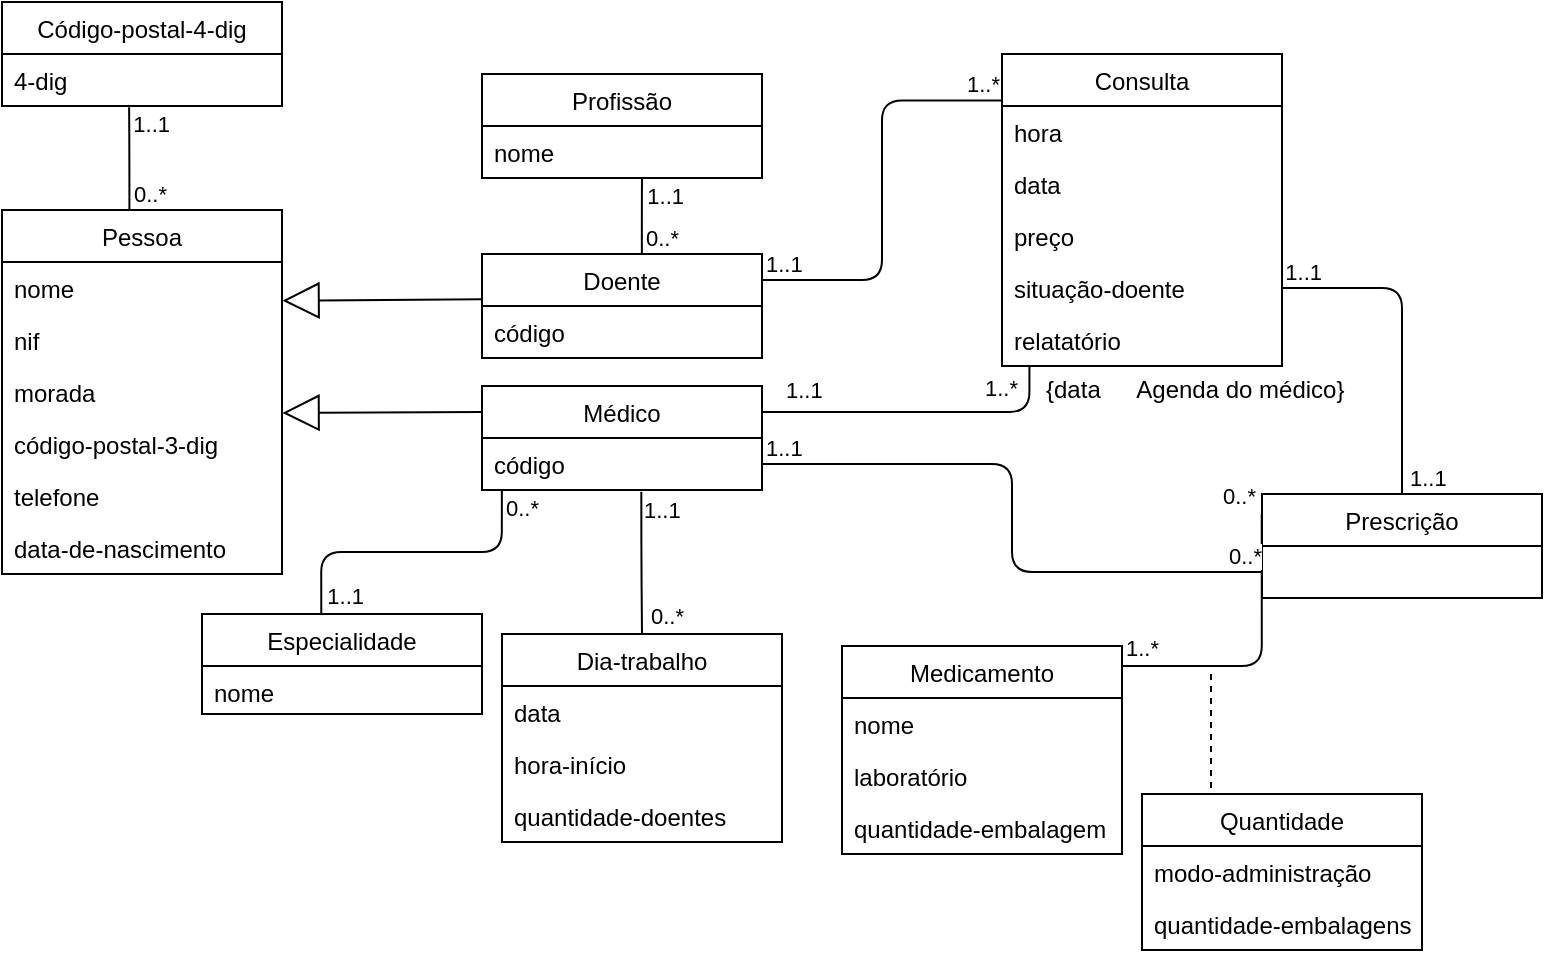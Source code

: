 <mxfile version="14.4.2" type="device"><diagram id="fWPO6ssM83VWHzOJzDZo" name="Page-1"><mxGraphModel dx="1662" dy="762" grid="1" gridSize="10" guides="1" tooltips="1" connect="1" arrows="1" fold="1" page="1" pageScale="1" pageWidth="827" pageHeight="1169" math="1" shadow="0"><root><mxCell id="0"/><mxCell id="1" parent="0"/><mxCell id="HUlVu5B8NXxfHVZRKV0n-1" value="Pessoa" style="swimlane;fontStyle=0;childLayout=stackLayout;horizontal=1;startSize=26;fillColor=none;horizontalStack=0;resizeParent=1;resizeParentMax=0;resizeLast=0;collapsible=1;marginBottom=0;" parent="1" vertex="1"><mxGeometry x="40" y="108" width="140" height="182" as="geometry"/></mxCell><mxCell id="HUlVu5B8NXxfHVZRKV0n-2" value="nome" style="text;strokeColor=none;fillColor=none;align=left;verticalAlign=top;spacingLeft=4;spacingRight=4;overflow=hidden;rotatable=0;points=[[0,0.5],[1,0.5]];portConstraint=eastwest;" parent="HUlVu5B8NXxfHVZRKV0n-1" vertex="1"><mxGeometry y="26" width="140" height="26" as="geometry"/></mxCell><mxCell id="HUlVu5B8NXxfHVZRKV0n-3" value="nif" style="text;strokeColor=none;fillColor=none;align=left;verticalAlign=top;spacingLeft=4;spacingRight=4;overflow=hidden;rotatable=0;points=[[0,0.5],[1,0.5]];portConstraint=eastwest;" parent="HUlVu5B8NXxfHVZRKV0n-1" vertex="1"><mxGeometry y="52" width="140" height="26" as="geometry"/></mxCell><mxCell id="HUlVu5B8NXxfHVZRKV0n-4" value="morada" style="text;strokeColor=none;fillColor=none;align=left;verticalAlign=top;spacingLeft=4;spacingRight=4;overflow=hidden;rotatable=0;points=[[0,0.5],[1,0.5]];portConstraint=eastwest;" parent="HUlVu5B8NXxfHVZRKV0n-1" vertex="1"><mxGeometry y="78" width="140" height="26" as="geometry"/></mxCell><mxCell id="HUlVu5B8NXxfHVZRKV0n-5" value="código-postal-3-dig" style="text;strokeColor=none;fillColor=none;align=left;verticalAlign=top;spacingLeft=4;spacingRight=4;overflow=hidden;rotatable=0;points=[[0,0.5],[1,0.5]];portConstraint=eastwest;" parent="HUlVu5B8NXxfHVZRKV0n-1" vertex="1"><mxGeometry y="104" width="140" height="26" as="geometry"/></mxCell><mxCell id="HUlVu5B8NXxfHVZRKV0n-6" value="telefone" style="text;strokeColor=none;fillColor=none;align=left;verticalAlign=top;spacingLeft=4;spacingRight=4;overflow=hidden;rotatable=0;points=[[0,0.5],[1,0.5]];portConstraint=eastwest;" parent="HUlVu5B8NXxfHVZRKV0n-1" vertex="1"><mxGeometry y="130" width="140" height="26" as="geometry"/></mxCell><mxCell id="HUlVu5B8NXxfHVZRKV0n-7" value="data-de-nascimento" style="text;strokeColor=none;fillColor=none;align=left;verticalAlign=top;spacingLeft=4;spacingRight=4;overflow=hidden;rotatable=0;points=[[0,0.5],[1,0.5]];portConstraint=eastwest;" parent="HUlVu5B8NXxfHVZRKV0n-1" vertex="1"><mxGeometry y="156" width="140" height="26" as="geometry"/></mxCell><mxCell id="HUlVu5B8NXxfHVZRKV0n-8" value="" style="endArrow=block;endSize=16;endFill=0;html=1;exitX=0;exitY=0.25;exitDx=0;exitDy=0;entryX=1.002;entryY=0.902;entryDx=0;entryDy=0;entryPerimeter=0;" parent="1" source="HUlVu5B8NXxfHVZRKV0n-9" target="HUlVu5B8NXxfHVZRKV0n-4" edge="1"><mxGeometry width="160" relative="1" as="geometry"><mxPoint x="270" y="209" as="sourcePoint"/><mxPoint x="179" y="210" as="targetPoint"/></mxGeometry></mxCell><mxCell id="HUlVu5B8NXxfHVZRKV0n-9" value="Médico" style="swimlane;fontStyle=0;childLayout=stackLayout;horizontal=1;startSize=26;fillColor=none;horizontalStack=0;resizeParent=1;resizeParentMax=0;resizeLast=0;collapsible=1;marginBottom=0;" parent="1" vertex="1"><mxGeometry x="280" y="196" width="140" height="52" as="geometry"/></mxCell><mxCell id="HUlVu5B8NXxfHVZRKV0n-10" value="código" style="text;strokeColor=none;fillColor=none;align=left;verticalAlign=top;spacingLeft=4;spacingRight=4;overflow=hidden;rotatable=0;points=[[0,0.5],[1,0.5]];portConstraint=eastwest;" parent="HUlVu5B8NXxfHVZRKV0n-9" vertex="1"><mxGeometry y="26" width="140" height="26" as="geometry"/></mxCell><mxCell id="HUlVu5B8NXxfHVZRKV0n-13" value="Especialidade" style="swimlane;fontStyle=0;childLayout=stackLayout;horizontal=1;startSize=26;fillColor=none;horizontalStack=0;resizeParent=1;resizeParentMax=0;resizeLast=0;collapsible=1;marginBottom=0;" parent="1" vertex="1"><mxGeometry x="140" y="310" width="140" height="50" as="geometry"/></mxCell><mxCell id="HUlVu5B8NXxfHVZRKV0n-14" value="nome" style="text;strokeColor=none;fillColor=none;align=left;verticalAlign=top;spacingLeft=4;spacingRight=4;overflow=hidden;rotatable=0;points=[[0,0.5],[1,0.5]];portConstraint=eastwest;" parent="HUlVu5B8NXxfHVZRKV0n-13" vertex="1"><mxGeometry y="26" width="140" height="24" as="geometry"/></mxCell><mxCell id="HUlVu5B8NXxfHVZRKV0n-17" value="Doente" style="swimlane;fontStyle=0;childLayout=stackLayout;horizontal=1;startSize=26;fillColor=none;horizontalStack=0;resizeParent=1;resizeParentMax=0;resizeLast=0;collapsible=1;marginBottom=0;" parent="1" vertex="1"><mxGeometry x="280" y="130" width="140" height="52" as="geometry"/></mxCell><mxCell id="HUlVu5B8NXxfHVZRKV0n-18" value="código" style="text;strokeColor=none;fillColor=none;align=left;verticalAlign=top;spacingLeft=4;spacingRight=4;overflow=hidden;rotatable=0;points=[[0,0.5],[1,0.5]];portConstraint=eastwest;" parent="HUlVu5B8NXxfHVZRKV0n-17" vertex="1"><mxGeometry y="26" width="140" height="26" as="geometry"/></mxCell><mxCell id="HUlVu5B8NXxfHVZRKV0n-21" value="" style="endArrow=block;endSize=16;endFill=0;html=1;entryX=1.002;entryY=0.745;entryDx=0;entryDy=0;exitX=0.002;exitY=0.436;exitDx=0;exitDy=0;exitPerimeter=0;entryPerimeter=0;" parent="1" source="HUlVu5B8NXxfHVZRKV0n-17" target="HUlVu5B8NXxfHVZRKV0n-2" edge="1"><mxGeometry width="160" relative="1" as="geometry"><mxPoint x="230.06" y="277.01" as="sourcePoint"/><mxPoint x="230.0" y="189.998" as="targetPoint"/></mxGeometry></mxCell><mxCell id="HUlVu5B8NXxfHVZRKV0n-22" value="Profissão" style="swimlane;fontStyle=0;childLayout=stackLayout;horizontal=1;startSize=26;fillColor=none;horizontalStack=0;resizeParent=1;resizeParentMax=0;resizeLast=0;collapsible=1;marginBottom=0;" parent="1" vertex="1"><mxGeometry x="280" y="40" width="140" height="52" as="geometry"/></mxCell><mxCell id="HUlVu5B8NXxfHVZRKV0n-23" value="nome" style="text;strokeColor=none;fillColor=none;align=left;verticalAlign=top;spacingLeft=4;spacingRight=4;overflow=hidden;rotatable=0;points=[[0,0.5],[1,0.5]];portConstraint=eastwest;" parent="HUlVu5B8NXxfHVZRKV0n-22" vertex="1"><mxGeometry y="26" width="140" height="26" as="geometry"/></mxCell><mxCell id="HUlVu5B8NXxfHVZRKV0n-26" value="" style="endArrow=none;html=1;edgeStyle=orthogonalEdgeStyle;exitX=0.571;exitY=0.007;exitDx=0;exitDy=0;exitPerimeter=0;" parent="1" source="HUlVu5B8NXxfHVZRKV0n-17" edge="1"><mxGeometry relative="1" as="geometry"><mxPoint x="360" y="140" as="sourcePoint"/><mxPoint x="360" y="92" as="targetPoint"/></mxGeometry></mxCell><mxCell id="HUlVu5B8NXxfHVZRKV0n-27" value="0..*" style="edgeLabel;resizable=0;html=1;align=left;verticalAlign=bottom;" parent="HUlVu5B8NXxfHVZRKV0n-26" connectable="0" vertex="1"><mxGeometry x="-1" relative="1" as="geometry"/></mxCell><mxCell id="HUlVu5B8NXxfHVZRKV0n-28" value="1..1" style="edgeLabel;resizable=0;html=1;align=right;verticalAlign=bottom;" parent="HUlVu5B8NXxfHVZRKV0n-26" connectable="0" vertex="1"><mxGeometry x="1" relative="1" as="geometry"><mxPoint x="22" y="17.93" as="offset"/></mxGeometry></mxCell><mxCell id="HUlVu5B8NXxfHVZRKV0n-29" value="" style="endArrow=none;html=1;edgeStyle=orthogonalEdgeStyle;entryX=0.426;entryY=0.006;entryDx=0;entryDy=0;entryPerimeter=0;exitX=0.071;exitY=0.995;exitDx=0;exitDy=0;exitPerimeter=0;" parent="1" source="HUlVu5B8NXxfHVZRKV0n-10" target="HUlVu5B8NXxfHVZRKV0n-13" edge="1"><mxGeometry relative="1" as="geometry"><mxPoint x="290" y="260" as="sourcePoint"/><mxPoint x="270" y="390" as="targetPoint"/><Array as="points"><mxPoint x="290" y="279"/><mxPoint x="200" y="279"/></Array></mxGeometry></mxCell><mxCell id="HUlVu5B8NXxfHVZRKV0n-30" value="0..*" style="edgeLabel;resizable=0;html=1;align=left;verticalAlign=bottom;" parent="HUlVu5B8NXxfHVZRKV0n-29" connectable="0" vertex="1"><mxGeometry x="-1" relative="1" as="geometry"><mxPoint y="18" as="offset"/></mxGeometry></mxCell><mxCell id="HUlVu5B8NXxfHVZRKV0n-31" value="1..1" style="edgeLabel;resizable=0;html=1;align=right;verticalAlign=bottom;" parent="HUlVu5B8NXxfHVZRKV0n-29" connectable="0" vertex="1"><mxGeometry x="1" relative="1" as="geometry"><mxPoint x="22.36" y="-1" as="offset"/></mxGeometry></mxCell><mxCell id="HUlVu5B8NXxfHVZRKV0n-32" value="Medicamento" style="swimlane;fontStyle=0;childLayout=stackLayout;horizontal=1;startSize=26;fillColor=none;horizontalStack=0;resizeParent=1;resizeParentMax=0;resizeLast=0;collapsible=1;marginBottom=0;" parent="1" vertex="1"><mxGeometry x="460" y="326" width="140" height="104" as="geometry"/></mxCell><mxCell id="HUlVu5B8NXxfHVZRKV0n-33" value="nome" style="text;strokeColor=none;fillColor=none;align=left;verticalAlign=top;spacingLeft=4;spacingRight=4;overflow=hidden;rotatable=0;points=[[0,0.5],[1,0.5]];portConstraint=eastwest;" parent="HUlVu5B8NXxfHVZRKV0n-32" vertex="1"><mxGeometry y="26" width="140" height="26" as="geometry"/></mxCell><mxCell id="HUlVu5B8NXxfHVZRKV0n-34" value="laboratório" style="text;strokeColor=none;fillColor=none;align=left;verticalAlign=top;spacingLeft=4;spacingRight=4;overflow=hidden;rotatable=0;points=[[0,0.5],[1,0.5]];portConstraint=eastwest;" parent="HUlVu5B8NXxfHVZRKV0n-32" vertex="1"><mxGeometry y="52" width="140" height="26" as="geometry"/></mxCell><mxCell id="HUlVu5B8NXxfHVZRKV0n-36" value="quantidade-embalagem" style="text;strokeColor=none;fillColor=none;align=left;verticalAlign=top;spacingLeft=4;spacingRight=4;overflow=hidden;rotatable=0;points=[[0,0.5],[1,0.5]];portConstraint=eastwest;" parent="HUlVu5B8NXxfHVZRKV0n-32" vertex="1"><mxGeometry y="78" width="140" height="26" as="geometry"/></mxCell><mxCell id="HUlVu5B8NXxfHVZRKV0n-37" value="Consulta" style="swimlane;fontStyle=0;childLayout=stackLayout;horizontal=1;startSize=26;fillColor=none;horizontalStack=0;resizeParent=1;resizeParentMax=0;resizeLast=0;collapsible=1;marginBottom=0;" parent="1" vertex="1"><mxGeometry x="540" y="30" width="140" height="156" as="geometry"/></mxCell><mxCell id="HUlVu5B8NXxfHVZRKV0n-38" value="hora&#10;" style="text;strokeColor=none;fillColor=none;align=left;verticalAlign=top;spacingLeft=4;spacingRight=4;overflow=hidden;rotatable=0;points=[[0,0.5],[1,0.5]];portConstraint=eastwest;" parent="HUlVu5B8NXxfHVZRKV0n-37" vertex="1"><mxGeometry y="26" width="140" height="26" as="geometry"/></mxCell><mxCell id="Xf_8xhiK9letY9WTDRXA-18" value="data&#10;" style="text;strokeColor=none;fillColor=none;align=left;verticalAlign=top;spacingLeft=4;spacingRight=4;overflow=hidden;rotatable=0;points=[[0,0.5],[1,0.5]];portConstraint=eastwest;" parent="HUlVu5B8NXxfHVZRKV0n-37" vertex="1"><mxGeometry y="52" width="140" height="26" as="geometry"/></mxCell><mxCell id="HUlVu5B8NXxfHVZRKV0n-39" value="preço" style="text;strokeColor=none;fillColor=none;align=left;verticalAlign=top;spacingLeft=4;spacingRight=4;overflow=hidden;rotatable=0;points=[[0,0.5],[1,0.5]];portConstraint=eastwest;" parent="HUlVu5B8NXxfHVZRKV0n-37" vertex="1"><mxGeometry y="78" width="140" height="26" as="geometry"/></mxCell><mxCell id="HUlVu5B8NXxfHVZRKV0n-40" value="situação-doente" style="text;strokeColor=none;fillColor=none;align=left;verticalAlign=top;spacingLeft=4;spacingRight=4;overflow=hidden;rotatable=0;points=[[0,0.5],[1,0.5]];portConstraint=eastwest;" parent="HUlVu5B8NXxfHVZRKV0n-37" vertex="1"><mxGeometry y="104" width="140" height="26" as="geometry"/></mxCell><mxCell id="HUlVu5B8NXxfHVZRKV0n-41" value="relatatório" style="text;strokeColor=none;fillColor=none;align=left;verticalAlign=top;spacingLeft=4;spacingRight=4;overflow=hidden;rotatable=0;points=[[0,0.5],[1,0.5]];portConstraint=eastwest;" parent="HUlVu5B8NXxfHVZRKV0n-37" vertex="1"><mxGeometry y="130" width="140" height="26" as="geometry"/></mxCell><mxCell id="HUlVu5B8NXxfHVZRKV0n-58" value="" style="endArrow=none;html=1;edgeStyle=orthogonalEdgeStyle;exitX=1;exitY=0.25;exitDx=0;exitDy=0;entryX=-0.002;entryY=0.149;entryDx=0;entryDy=0;entryPerimeter=0;" parent="1" source="HUlVu5B8NXxfHVZRKV0n-17" target="HUlVu5B8NXxfHVZRKV0n-37" edge="1"><mxGeometry relative="1" as="geometry"><mxPoint x="360" y="270" as="sourcePoint"/><mxPoint x="520" y="200" as="targetPoint"/></mxGeometry></mxCell><mxCell id="HUlVu5B8NXxfHVZRKV0n-59" value="1..1" style="edgeLabel;resizable=0;html=1;align=left;verticalAlign=bottom;" parent="HUlVu5B8NXxfHVZRKV0n-58" connectable="0" vertex="1"><mxGeometry x="-1" relative="1" as="geometry"/></mxCell><mxCell id="HUlVu5B8NXxfHVZRKV0n-60" value="1..*" style="edgeLabel;resizable=0;html=1;align=right;verticalAlign=bottom;" parent="HUlVu5B8NXxfHVZRKV0n-58" connectable="0" vertex="1"><mxGeometry x="1" relative="1" as="geometry"/></mxCell><mxCell id="HUlVu5B8NXxfHVZRKV0n-61" value="" style="endArrow=none;html=1;edgeStyle=orthogonalEdgeStyle;exitX=1;exitY=0.25;exitDx=0;exitDy=0;entryX=0.098;entryY=1.001;entryDx=0;entryDy=0;entryPerimeter=0;" parent="1" source="HUlVu5B8NXxfHVZRKV0n-9" target="HUlVu5B8NXxfHVZRKV0n-41" edge="1"><mxGeometry relative="1" as="geometry"><mxPoint x="155" y="310" as="sourcePoint"/><mxPoint x="570" y="200" as="targetPoint"/><Array as="points"><mxPoint x="554" y="209"/></Array></mxGeometry></mxCell><mxCell id="HUlVu5B8NXxfHVZRKV0n-62" value="1..1" style="edgeLabel;resizable=0;html=1;align=left;verticalAlign=bottom;" parent="HUlVu5B8NXxfHVZRKV0n-61" connectable="0" vertex="1"><mxGeometry x="-1" relative="1" as="geometry"><mxPoint x="10" y="-3" as="offset"/></mxGeometry></mxCell><mxCell id="HUlVu5B8NXxfHVZRKV0n-63" value="1..*" style="edgeLabel;resizable=0;html=1;align=right;verticalAlign=bottom;" parent="HUlVu5B8NXxfHVZRKV0n-61" connectable="0" vertex="1"><mxGeometry x="1" relative="1" as="geometry"><mxPoint x="-5.26" y="19.06" as="offset"/></mxGeometry></mxCell><mxCell id="HUlVu5B8NXxfHVZRKV0n-64" value="" style="endArrow=none;html=1;edgeStyle=orthogonalEdgeStyle;exitX=0.5;exitY=0;exitDx=0;exitDy=0;entryX=1;entryY=0.5;entryDx=0;entryDy=0;" parent="1" source="HUlVu5B8NXxfHVZRKV0n-67" target="HUlVu5B8NXxfHVZRKV0n-40" edge="1"><mxGeometry relative="1" as="geometry"><mxPoint x="588" y="400" as="sourcePoint"/><mxPoint x="660" y="170" as="targetPoint"/><Array as="points"><mxPoint x="740" y="147"/></Array></mxGeometry></mxCell><mxCell id="HUlVu5B8NXxfHVZRKV0n-65" value="1..1" style="edgeLabel;resizable=0;html=1;align=left;verticalAlign=bottom;" parent="HUlVu5B8NXxfHVZRKV0n-64" connectable="0" vertex="1"><mxGeometry x="-1" relative="1" as="geometry"><mxPoint x="2" as="offset"/></mxGeometry></mxCell><mxCell id="HUlVu5B8NXxfHVZRKV0n-66" value="1..1" style="edgeLabel;resizable=0;html=1;align=right;verticalAlign=bottom;" parent="HUlVu5B8NXxfHVZRKV0n-64" connectable="0" vertex="1"><mxGeometry x="1" relative="1" as="geometry"><mxPoint x="20.86" as="offset"/></mxGeometry></mxCell><mxCell id="HUlVu5B8NXxfHVZRKV0n-67" value="Prescrição" style="swimlane;fontStyle=0;childLayout=stackLayout;horizontal=1;startSize=26;fillColor=none;horizontalStack=0;resizeParent=1;resizeParentMax=0;resizeLast=0;collapsible=1;marginBottom=0;" parent="1" vertex="1"><mxGeometry x="670" y="250" width="140" height="52" as="geometry"/></mxCell><mxCell id="HUlVu5B8NXxfHVZRKV0n-71" value="" style="endArrow=none;html=1;edgeStyle=orthogonalEdgeStyle;exitX=0.998;exitY=0.096;exitDx=0;exitDy=0;exitPerimeter=0;entryX=-0.001;entryY=0.19;entryDx=0;entryDy=0;entryPerimeter=0;" parent="1" source="HUlVu5B8NXxfHVZRKV0n-32" target="HUlVu5B8NXxfHVZRKV0n-67" edge="1"><mxGeometry relative="1" as="geometry"><mxPoint x="640" y="263" as="sourcePoint"/><mxPoint x="660" y="261" as="targetPoint"/><Array as="points"><mxPoint x="670" y="336"/></Array></mxGeometry></mxCell><mxCell id="HUlVu5B8NXxfHVZRKV0n-72" value="1..*" style="edgeLabel;resizable=0;html=1;align=left;verticalAlign=bottom;" parent="HUlVu5B8NXxfHVZRKV0n-71" connectable="0" vertex="1"><mxGeometry x="-1" relative="1" as="geometry"/></mxCell><mxCell id="HUlVu5B8NXxfHVZRKV0n-73" value="0..*" style="edgeLabel;resizable=0;html=1;align=right;verticalAlign=bottom;" parent="HUlVu5B8NXxfHVZRKV0n-71" connectable="0" vertex="1"><mxGeometry x="1" relative="1" as="geometry"><mxPoint x="-2" as="offset"/></mxGeometry></mxCell><mxCell id="HUlVu5B8NXxfHVZRKV0n-77" value="" style="endArrow=none;dashed=1;html=1;" parent="1" edge="1"><mxGeometry width="50" height="50" relative="1" as="geometry"><mxPoint x="644.5" y="397" as="sourcePoint"/><mxPoint x="644.5" y="337" as="targetPoint"/><Array as="points"><mxPoint x="644.5" y="367"/></Array></mxGeometry></mxCell><mxCell id="HUlVu5B8NXxfHVZRKV0n-78" value="Quantidade" style="swimlane;fontStyle=0;childLayout=stackLayout;horizontal=1;startSize=26;fillColor=none;horizontalStack=0;resizeParent=1;resizeParentMax=0;resizeLast=0;collapsible=1;marginBottom=0;" parent="1" vertex="1"><mxGeometry x="610" y="400" width="140" height="78" as="geometry"/></mxCell><mxCell id="HUlVu5B8NXxfHVZRKV0n-79" value="modo-administração" style="text;strokeColor=none;fillColor=none;align=left;verticalAlign=top;spacingLeft=4;spacingRight=4;overflow=hidden;rotatable=0;points=[[0,0.5],[1,0.5]];portConstraint=eastwest;" parent="HUlVu5B8NXxfHVZRKV0n-78" vertex="1"><mxGeometry y="26" width="140" height="26" as="geometry"/></mxCell><mxCell id="HUlVu5B8NXxfHVZRKV0n-82" value="quantidade-embalagens" style="text;strokeColor=none;fillColor=none;align=left;verticalAlign=top;spacingLeft=4;spacingRight=4;overflow=hidden;rotatable=0;points=[[0,0.5],[1,0.5]];portConstraint=eastwest;" parent="HUlVu5B8NXxfHVZRKV0n-78" vertex="1"><mxGeometry y="52" width="140" height="26" as="geometry"/></mxCell><mxCell id="Xf_8xhiK9letY9WTDRXA-5" value="" style="endArrow=none;html=1;edgeStyle=orthogonalEdgeStyle;exitX=0.569;exitY=1.032;exitDx=0;exitDy=0;exitPerimeter=0;entryX=0.5;entryY=0;entryDx=0;entryDy=0;" parent="1" source="HUlVu5B8NXxfHVZRKV0n-10" target="Xf_8xhiK9letY9WTDRXA-8" edge="1"><mxGeometry relative="1" as="geometry"><mxPoint x="390" y="420" as="sourcePoint"/><mxPoint x="359.78" y="310.25" as="targetPoint"/></mxGeometry></mxCell><mxCell id="Xf_8xhiK9letY9WTDRXA-6" value="1..1" style="edgeLabel;resizable=0;html=1;align=left;verticalAlign=bottom;" parent="Xf_8xhiK9letY9WTDRXA-5" connectable="0" vertex="1"><mxGeometry x="-1" relative="1" as="geometry"><mxPoint x="-1" y="17.17" as="offset"/></mxGeometry></mxCell><mxCell id="Xf_8xhiK9letY9WTDRXA-7" value="0..*" style="edgeLabel;resizable=0;html=1;align=right;verticalAlign=bottom;" parent="Xf_8xhiK9letY9WTDRXA-5" connectable="0" vertex="1"><mxGeometry x="1" relative="1" as="geometry"><mxPoint x="21.22" y="-0.53" as="offset"/></mxGeometry></mxCell><mxCell id="Xf_8xhiK9letY9WTDRXA-8" value="Dia-trabalho" style="swimlane;fontStyle=0;childLayout=stackLayout;horizontal=1;startSize=26;fillColor=none;horizontalStack=0;resizeParent=1;resizeParentMax=0;resizeLast=0;collapsible=1;marginBottom=0;" parent="1" vertex="1"><mxGeometry x="290" y="320" width="140" height="104" as="geometry"/></mxCell><mxCell id="Xf_8xhiK9letY9WTDRXA-21" value="data&#10;" style="text;strokeColor=none;fillColor=none;align=left;verticalAlign=top;spacingLeft=4;spacingRight=4;overflow=hidden;rotatable=0;points=[[0,0.5],[1,0.5]];portConstraint=eastwest;" parent="Xf_8xhiK9letY9WTDRXA-8" vertex="1"><mxGeometry y="26" width="140" height="26" as="geometry"/></mxCell><mxCell id="Xf_8xhiK9letY9WTDRXA-9" value="hora-início" style="text;strokeColor=none;fillColor=none;align=left;verticalAlign=top;spacingLeft=4;spacingRight=4;overflow=hidden;rotatable=0;points=[[0,0.5],[1,0.5]];portConstraint=eastwest;" parent="Xf_8xhiK9letY9WTDRXA-8" vertex="1"><mxGeometry y="52" width="140" height="26" as="geometry"/></mxCell><mxCell id="Xf_8xhiK9letY9WTDRXA-10" value="quantidade-doentes" style="text;strokeColor=none;fillColor=none;align=left;verticalAlign=top;spacingLeft=4;spacingRight=4;overflow=hidden;rotatable=0;points=[[0,0.5],[1,0.5]];portConstraint=eastwest;" parent="Xf_8xhiK9letY9WTDRXA-8" vertex="1"><mxGeometry y="78" width="140" height="26" as="geometry"/></mxCell><mxCell id="Xf_8xhiK9letY9WTDRXA-20" value="{data&amp;nbsp;&lt;span style=&quot;box-sizing: border-box ; font-weight: 700 ; font-family: &amp;#34;helvetica&amp;#34; , &amp;#34;arial&amp;#34; , sans-serif ; font-size: 16px&quot;&gt;&lt;img src=&quot;https://www.somatematica.com.br/figuras/simbolos/pertence.gif&quot; width=&quot;10&quot; height=&quot;10&quot; style=&quot;box-sizing: border-box ; border: 0px ; vertical-align: middle ; max-width: 100%&quot;&gt;&amp;nbsp;&lt;/span&gt;&lt;span style=&quot;box-sizing: border-box&quot;&gt;&lt;font style=&quot;font-size: 12px&quot;&gt;Agenda do médico&lt;/font&gt;&lt;/span&gt;}&amp;nbsp;" style="text;html=1;align=left;verticalAlign=middle;resizable=0;points=[];autosize=1;" parent="1" vertex="1"><mxGeometry x="560" y="186" width="170" height="20" as="geometry"/></mxCell><mxCell id="z7WpqpaX5pbjhkhLZKMr-1" value="Código-postal-4-dig" style="swimlane;fontStyle=0;childLayout=stackLayout;horizontal=1;startSize=26;fillColor=none;horizontalStack=0;resizeParent=1;resizeParentMax=0;resizeLast=0;collapsible=1;marginBottom=0;" parent="1" vertex="1"><mxGeometry x="40" y="4" width="140" height="52" as="geometry"/></mxCell><mxCell id="z7WpqpaX5pbjhkhLZKMr-4" value="4-dig" style="text;strokeColor=none;fillColor=none;align=left;verticalAlign=top;spacingLeft=4;spacingRight=4;overflow=hidden;rotatable=0;points=[[0,0.5],[1,0.5]];portConstraint=eastwest;" parent="z7WpqpaX5pbjhkhLZKMr-1" vertex="1"><mxGeometry y="26" width="140" height="26" as="geometry"/></mxCell><mxCell id="z7WpqpaX5pbjhkhLZKMr-5" value="" style="endArrow=none;html=1;edgeStyle=orthogonalEdgeStyle;entryX=0.454;entryY=1.023;entryDx=0;entryDy=0;entryPerimeter=0;exitX=0.455;exitY=0.002;exitDx=0;exitDy=0;exitPerimeter=0;" parent="1" source="HUlVu5B8NXxfHVZRKV0n-1" target="z7WpqpaX5pbjhkhLZKMr-4" edge="1"><mxGeometry relative="1" as="geometry"><mxPoint x="104" y="100" as="sourcePoint"/><mxPoint x="490" y="170" as="targetPoint"/></mxGeometry></mxCell><mxCell id="z7WpqpaX5pbjhkhLZKMr-6" value="0..*" style="edgeLabel;resizable=0;html=1;align=left;verticalAlign=bottom;" parent="z7WpqpaX5pbjhkhLZKMr-5" connectable="0" vertex="1"><mxGeometry x="-1" relative="1" as="geometry"/></mxCell><mxCell id="z7WpqpaX5pbjhkhLZKMr-7" value="1..1" style="edgeLabel;resizable=0;html=1;align=right;verticalAlign=bottom;" parent="z7WpqpaX5pbjhkhLZKMr-5" connectable="0" vertex="1"><mxGeometry x="1" relative="1" as="geometry"><mxPoint x="21.44" y="17.38" as="offset"/></mxGeometry></mxCell><mxCell id="YhDqJZJDZLJe-yC2HuPQ-1" value="" style="endArrow=none;html=1;edgeStyle=orthogonalEdgeStyle;exitX=1;exitY=0.5;exitDx=0;exitDy=0;entryX=0;entryY=0.75;entryDx=0;entryDy=0;" edge="1" parent="1" source="HUlVu5B8NXxfHVZRKV0n-10" target="HUlVu5B8NXxfHVZRKV0n-67"><mxGeometry relative="1" as="geometry"><mxPoint x="460" y="250" as="sourcePoint"/><mxPoint x="620" y="250" as="targetPoint"/></mxGeometry></mxCell><mxCell id="YhDqJZJDZLJe-yC2HuPQ-2" value="1..1" style="edgeLabel;resizable=0;html=1;align=left;verticalAlign=bottom;" connectable="0" vertex="1" parent="YhDqJZJDZLJe-yC2HuPQ-1"><mxGeometry x="-1" relative="1" as="geometry"/></mxCell><mxCell id="YhDqJZJDZLJe-yC2HuPQ-3" value="0..*" style="edgeLabel;resizable=0;html=1;align=right;verticalAlign=bottom;" connectable="0" vertex="1" parent="YhDqJZJDZLJe-yC2HuPQ-1"><mxGeometry x="1" relative="1" as="geometry"/></mxCell></root></mxGraphModel></diagram></mxfile>